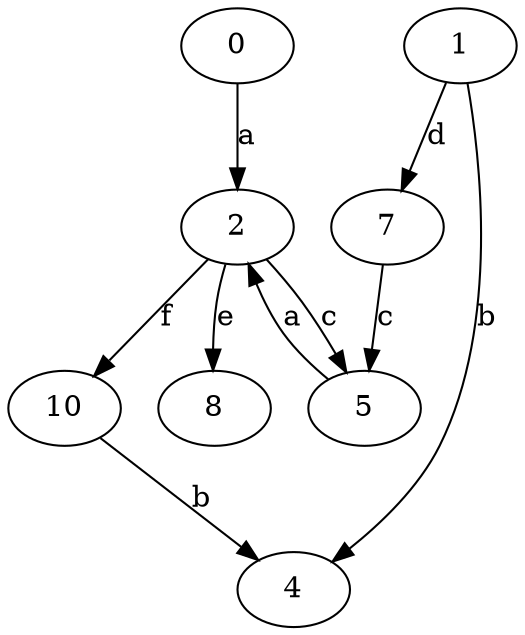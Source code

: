 strict digraph  {
0;
2;
4;
5;
7;
8;
10;
1;
0 -> 2  [label=a];
2 -> 5  [label=c];
2 -> 8  [label=e];
2 -> 10  [label=f];
5 -> 2  [label=a];
7 -> 5  [label=c];
10 -> 4  [label=b];
1 -> 4  [label=b];
1 -> 7  [label=d];
}
